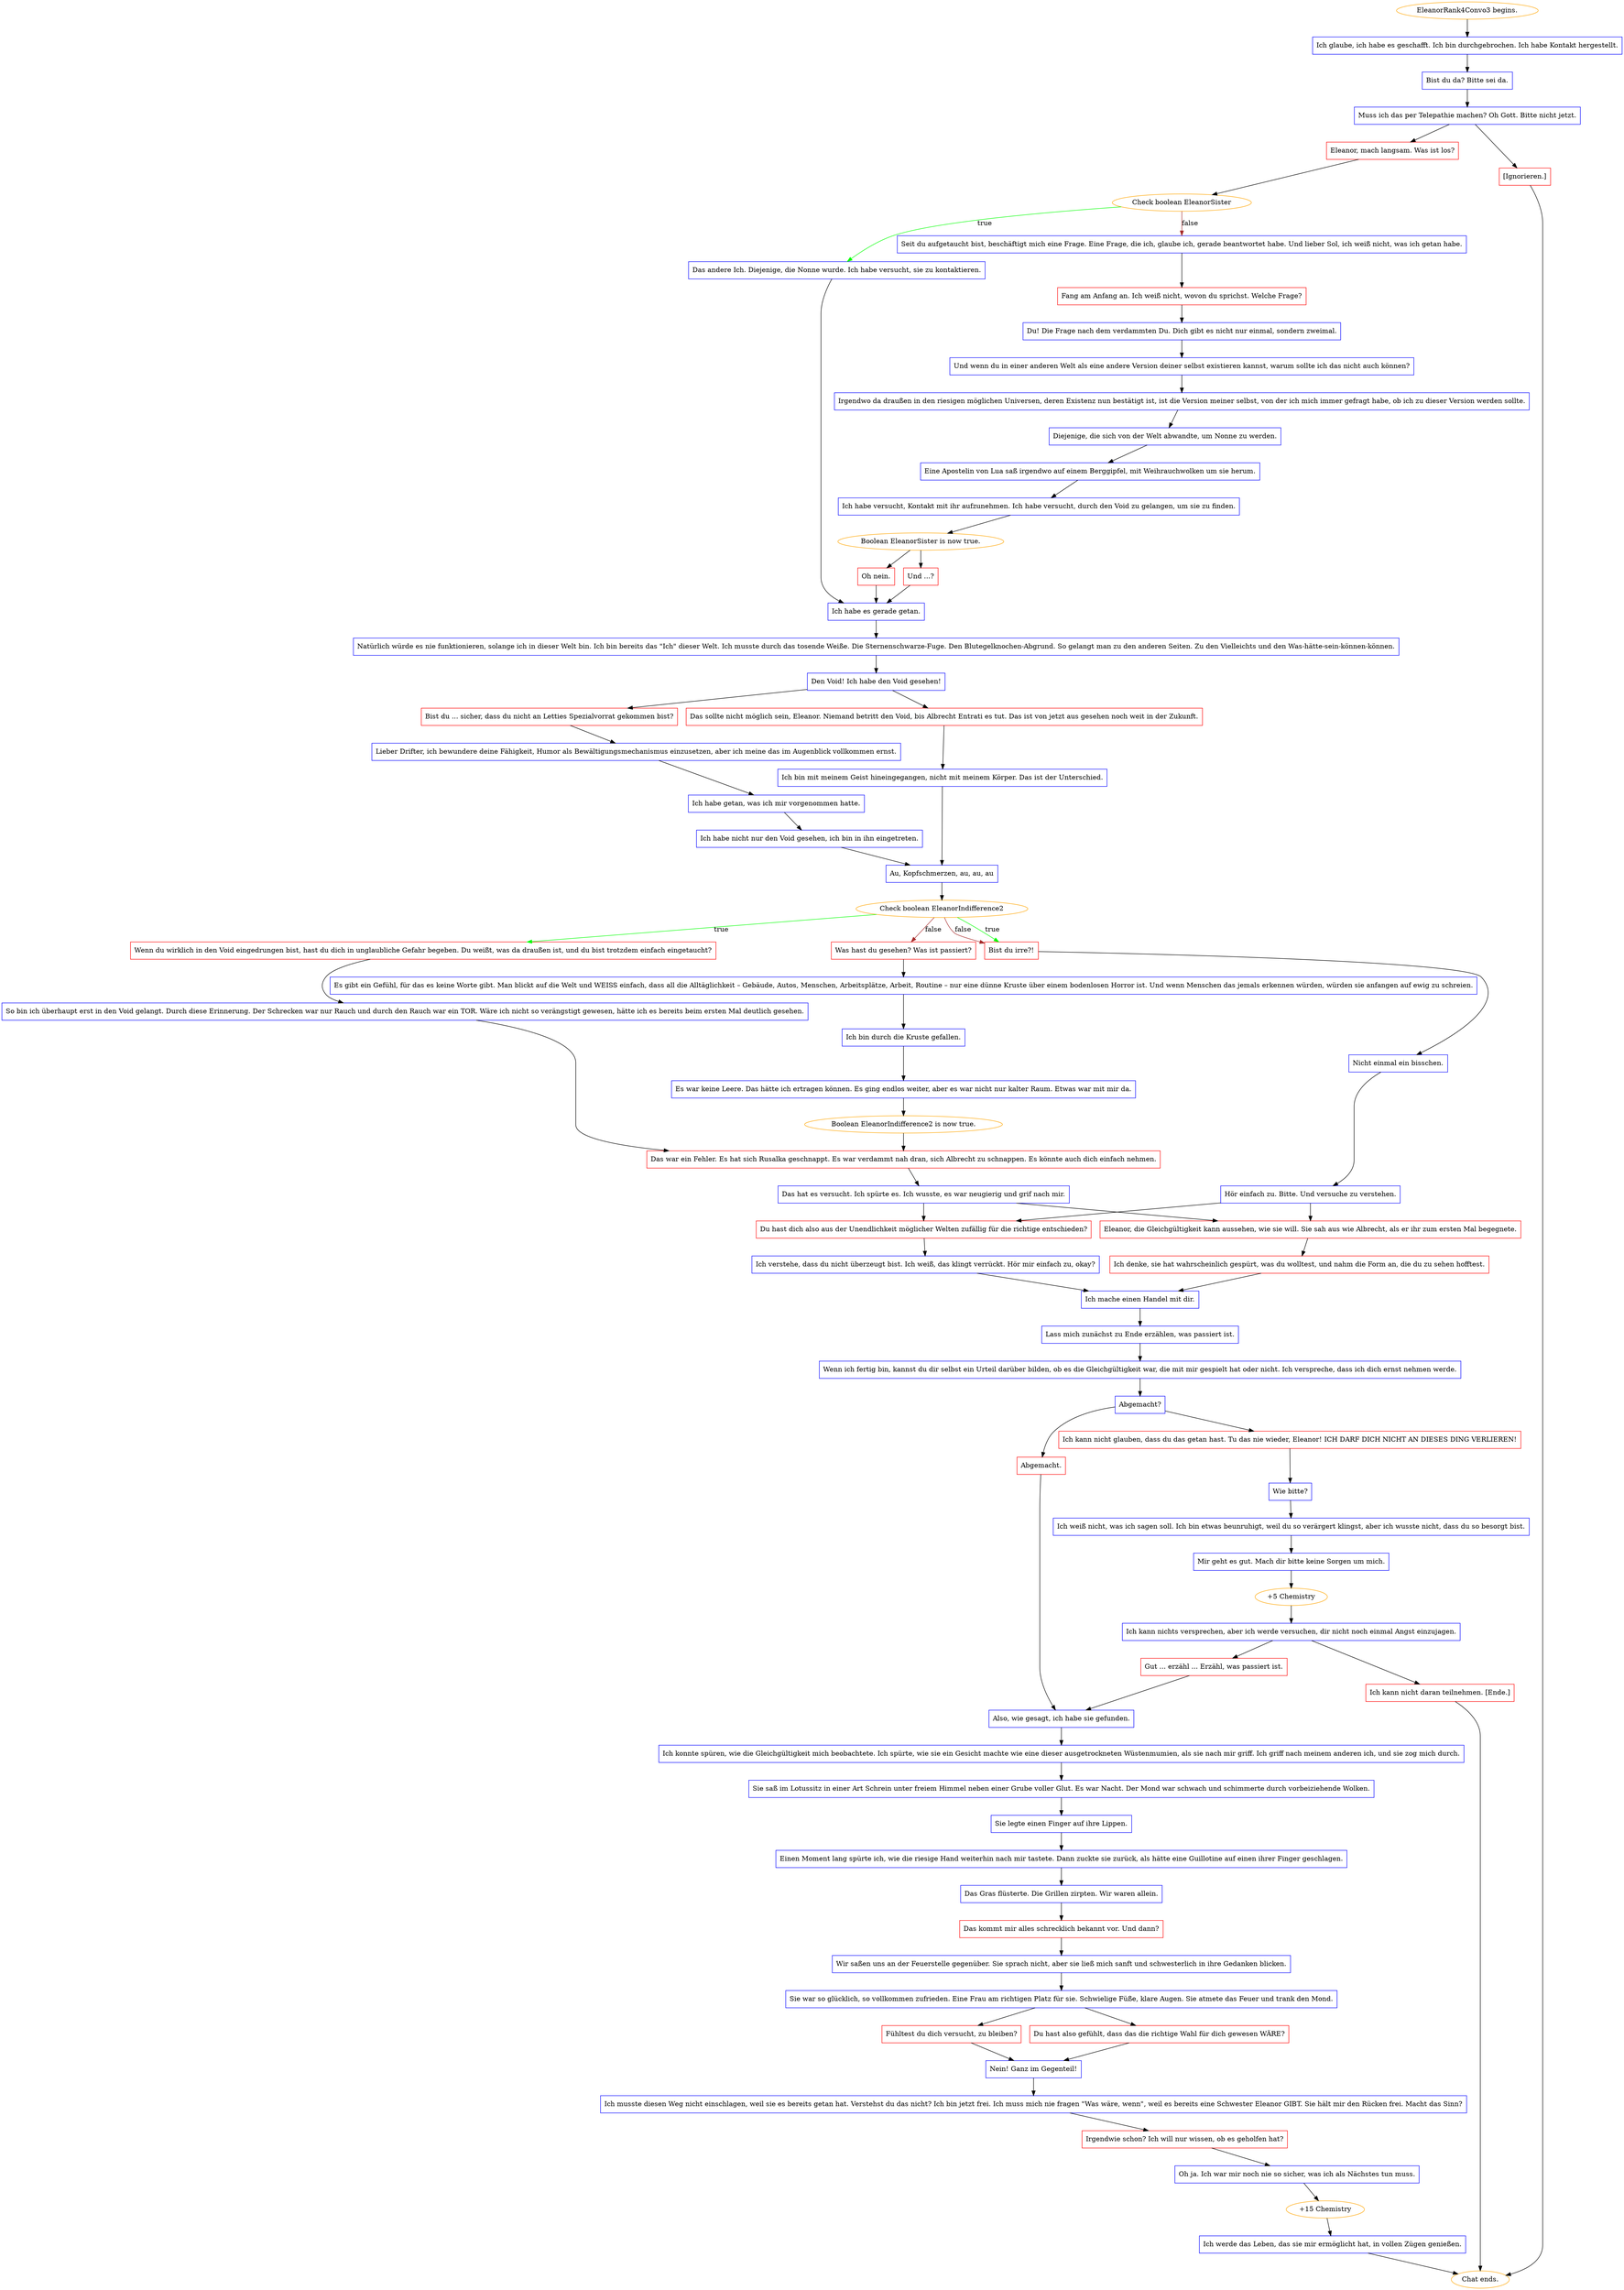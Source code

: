 digraph {
	"EleanorRank4Convo3 begins." [color=orange];
		"EleanorRank4Convo3 begins." -> j999074184;
	j999074184 [label="Ich glaube, ich habe es geschafft. Ich bin durchgebrochen. Ich habe Kontakt hergestellt.",shape=box,color=blue];
		j999074184 -> j2541054422;
	j2541054422 [label="Bist du da? Bitte sei da.",shape=box,color=blue];
		j2541054422 -> j1933550220;
	j1933550220 [label="Muss ich das per Telepathie machen? Oh Gott. Bitte nicht jetzt.",shape=box,color=blue];
		j1933550220 -> j3563054243;
		j1933550220 -> j4221938618;
	j3563054243 [label="Eleanor, mach langsam. Was ist los?",shape=box,color=red];
		j3563054243 -> j654081298;
	j4221938618 [label="[Ignorieren.]",shape=box,color=red];
		j4221938618 -> "Chat ends.";
	j654081298 [label="Check boolean EleanorSister",color=orange];
		j654081298 -> j3088960922 [label=true,color=green];
		j654081298 -> j121056526 [label=false,color=brown];
	"Chat ends." [color=orange];
	j3088960922 [label="Das andere Ich. Diejenige, die Nonne wurde. Ich habe versucht, sie zu kontaktieren.",shape=box,color=blue];
		j3088960922 -> j2012142567;
	j121056526 [label="Seit du aufgetaucht bist, beschäftigt mich eine Frage. Eine Frage, die ich, glaube ich, gerade beantwortet habe. Und lieber Sol, ich weiß nicht, was ich getan habe.",shape=box,color=blue];
		j121056526 -> j3160157146;
	j2012142567 [label="Ich habe es gerade getan.",shape=box,color=blue];
		j2012142567 -> j1494208456;
	j3160157146 [label="Fang am Anfang an. Ich weiß nicht, wovon du sprichst. Welche Frage?",shape=box,color=red];
		j3160157146 -> j455248449;
	j1494208456 [label="Natürlich würde es nie funktionieren, solange ich in dieser Welt bin. Ich bin bereits das \"Ich\" dieser Welt. Ich musste durch das tosende Weiße. Die Sternenschwarze-Fuge. Den Blutegelknochen-Abgrund. So gelangt man zu den anderen Seiten. Zu den Vielleichts und den Was-hätte-sein-können-können.",shape=box,color=blue];
		j1494208456 -> j83101168;
	j455248449 [label="Du! Die Frage nach dem verdammten Du. Dich gibt es nicht nur einmal, sondern zweimal.",shape=box,color=blue];
		j455248449 -> j1517832071;
	j83101168 [label="Den Void! Ich habe den Void gesehen!",shape=box,color=blue];
		j83101168 -> j3206987536;
		j83101168 -> j496138259;
	j1517832071 [label="Und wenn du in einer anderen Welt als eine andere Version deiner selbst existieren kannst, warum sollte ich das nicht auch können?",shape=box,color=blue];
		j1517832071 -> j168720534;
	j3206987536 [label="Bist du ... sicher, dass du nicht an Letties Spezialvorrat gekommen bist?",shape=box,color=red];
		j3206987536 -> j1961293056;
	j496138259 [label="Das sollte nicht möglich sein, Eleanor. Niemand betritt den Void, bis Albrecht Entrati es tut. Das ist von jetzt aus gesehen noch weit in der Zukunft.",shape=box,color=red];
		j496138259 -> j2604600284;
	j168720534 [label="Irgendwo da draußen in den riesigen möglichen Universen, deren Existenz nun bestätigt ist, ist die Version meiner selbst, von der ich mich immer gefragt habe, ob ich zu dieser Version werden sollte.",shape=box,color=blue];
		j168720534 -> j961353572;
	j1961293056 [label="Lieber Drifter, ich bewundere deine Fähigkeit, Humor als Bewältigungsmechanismus einzusetzen, aber ich meine das im Augenblick vollkommen ernst.",shape=box,color=blue];
		j1961293056 -> j1963012871;
	j2604600284 [label="Ich bin mit meinem Geist hineingegangen, nicht mit meinem Körper. Das ist der Unterschied.",shape=box,color=blue];
		j2604600284 -> j1445738921;
	j961353572 [label="Diejenige, die sich von der Welt abwandte, um Nonne zu werden.",shape=box,color=blue];
		j961353572 -> j3258271219;
	j1963012871 [label="Ich habe getan, was ich mir vorgenommen hatte.",shape=box,color=blue];
		j1963012871 -> j3725731409;
	j1445738921 [label="Au, Kopfschmerzen, au, au, au",shape=box,color=blue];
		j1445738921 -> j3014708669;
	j3258271219 [label="Eine Apostelin von Lua saß irgendwo auf einem Berggipfel, mit Weihrauchwolken um sie herum.",shape=box,color=blue];
		j3258271219 -> j3606652098;
	j3725731409 [label="Ich habe nicht nur den Void gesehen, ich bin in ihn eingetreten.",shape=box,color=blue];
		j3725731409 -> j1445738921;
	j3014708669 [label="Check boolean EleanorIndifference2",color=orange];
		j3014708669 -> j2692364252 [label=true,color=green];
		j3014708669 -> j3916582714 [label=true,color=green];
		j3014708669 -> j332970856 [label=false,color=brown];
		j3014708669 -> j3916582714 [label=false,color=brown];
	j3606652098 [label="Ich habe versucht, Kontakt mit ihr aufzunehmen. Ich habe versucht, durch den Void zu gelangen, um sie zu finden.",shape=box,color=blue];
		j3606652098 -> j3212129121;
	j2692364252 [label="Wenn du wirklich in den Void eingedrungen bist, hast du dich in unglaubliche Gefahr begeben. Du weißt, was da draußen ist, und du bist trotzdem einfach eingetaucht?",shape=box,color=red];
		j2692364252 -> j2088623125;
	j3916582714 [label="Bist du irre?!",shape=box,color=red];
		j3916582714 -> j3351676726;
	j332970856 [label="Was hast du gesehen? Was ist passiert?",shape=box,color=red];
		j332970856 -> j756074222;
	j3212129121 [label="Boolean EleanorSister is now true.",color=orange];
		j3212129121 -> j1428660195;
		j3212129121 -> j2697703147;
	j2088623125 [label="So bin ich überhaupt erst in den Void gelangt. Durch diese Erinnerung. Der Schrecken war nur Rauch und durch den Rauch war ein TOR. Wäre ich nicht so verängstigt gewesen, hätte ich es bereits beim ersten Mal deutlich gesehen.",shape=box,color=blue];
		j2088623125 -> j3464995431;
	j3351676726 [label="Nicht einmal ein bisschen.",shape=box,color=blue];
		j3351676726 -> j4273036510;
	j756074222 [label="Es gibt ein Gefühl, für das es keine Worte gibt. Man blickt auf die Welt und WEISS einfach, dass all die Alltäglichkeit – Gebäude, Autos, Menschen, Arbeitsplätze, Arbeit, Routine – nur eine dünne Kruste über einem bodenlosen Horror ist. Und wenn Menschen das jemals erkennen würden, würden sie anfangen auf ewig zu schreien.",shape=box,color=blue];
		j756074222 -> j4069961333;
	j1428660195 [label="Oh nein.",shape=box,color=red];
		j1428660195 -> j2012142567;
	j2697703147 [label="Und ...?",shape=box,color=red];
		j2697703147 -> j2012142567;
	j3464995431 [label="Das war ein Fehler. Es hat sich Rusalka geschnappt. Es war verdammt nah dran, sich Albrecht zu schnappen. Es könnte auch dich einfach nehmen.",shape=box,color=red];
		j3464995431 -> j2810888169;
	j4273036510 [label="Hör einfach zu. Bitte. Und versuche zu verstehen.",shape=box,color=blue];
		j4273036510 -> j1367699498;
		j4273036510 -> j1007487609;
	j4069961333 [label="Ich bin durch die Kruste gefallen.",shape=box,color=blue];
		j4069961333 -> j1343110585;
	j2810888169 [label="Das hat es versucht. Ich spürte es. Ich wusste, es war neugierig und grif nach mir.",shape=box,color=blue];
		j2810888169 -> j1367699498;
		j2810888169 -> j1007487609;
	j1367699498 [label="Du hast dich also aus der Unendlichkeit möglicher Welten zufällig für die richtige entschieden?",shape=box,color=red];
		j1367699498 -> j1951835646;
	j1007487609 [label="Eleanor, die Gleichgültigkeit kann aussehen, wie sie will. Sie sah aus wie Albrecht, als er ihr zum ersten Mal begegnete.",shape=box,color=red];
		j1007487609 -> j399591591;
	j1343110585 [label="Es war keine Leere. Das hätte ich ertragen können. Es ging endlos weiter, aber es war nicht nur kalter Raum. Etwas war mit mir da.",shape=box,color=blue];
		j1343110585 -> j4084764383;
	j1951835646 [label="Ich verstehe, dass du nicht überzeugt bist. Ich weiß, das klingt verrückt. Hör mir einfach zu, okay?",shape=box,color=blue];
		j1951835646 -> j734494705;
	j399591591 [label="Ich denke, sie hat wahrscheinlich gespürt, was du wolltest, und nahm die Form an, die du zu sehen hofftest.",shape=box,color=red];
		j399591591 -> j734494705;
	j4084764383 [label="Boolean EleanorIndifference2 is now true.",color=orange];
		j4084764383 -> j3464995431;
	j734494705 [label="Ich mache einen Handel mit dir.",shape=box,color=blue];
		j734494705 -> j1077677935;
	j1077677935 [label="Lass mich zunächst zu Ende erzählen, was passiert ist.",shape=box,color=blue];
		j1077677935 -> j4034268821;
	j4034268821 [label="Wenn ich fertig bin, kannst du dir selbst ein Urteil darüber bilden, ob es die Gleichgültigkeit war, die mit mir gespielt hat oder nicht. Ich verspreche, dass ich dich ernst nehmen werde.",shape=box,color=blue];
		j4034268821 -> j3694290979;
	j3694290979 [label="Abgemacht?",shape=box,color=blue];
		j3694290979 -> j1210429327;
		j3694290979 -> j3780250664;
	j1210429327 [label="Abgemacht.",shape=box,color=red];
		j1210429327 -> j2731147225;
	j3780250664 [label="Ich kann nicht glauben, dass du das getan hast. Tu das nie wieder, Eleanor! ICH DARF DICH NICHT AN DIESES DING VERLIEREN!",shape=box,color=red];
		j3780250664 -> j378237793;
	j2731147225 [label="Also, wie gesagt, ich habe sie gefunden.",shape=box,color=blue];
		j2731147225 -> j4038164712;
	j378237793 [label="Wie bitte?",shape=box,color=blue];
		j378237793 -> j824998800;
	j4038164712 [label="Ich konnte spüren, wie die Gleichgültigkeit mich beobachtete. Ich spürte, wie sie ein Gesicht machte wie eine dieser ausgetrockneten Wüstenmumien, als sie nach mir griff. Ich griff nach meinem anderen ich, und sie zog mich durch.",shape=box,color=blue];
		j4038164712 -> j144104473;
	j824998800 [label="Ich weiß nicht, was ich sagen soll. Ich bin etwas beunruhigt, weil du so verärgert klingst, aber ich wusste nicht, dass du so besorgt bist.",shape=box,color=blue];
		j824998800 -> j2003565158;
	j144104473 [label="Sie saß im Lotussitz in einer Art Schrein unter freiem Himmel neben einer Grube voller Glut. Es war Nacht. Der Mond war schwach und schimmerte durch vorbeiziehende Wolken.",shape=box,color=blue];
		j144104473 -> j2910921708;
	j2003565158 [label="Mir geht es gut. Mach dir bitte keine Sorgen um mich.",shape=box,color=blue];
		j2003565158 -> j4127287112;
	j2910921708 [label="Sie legte einen Finger auf ihre Lippen.",shape=box,color=blue];
		j2910921708 -> j1209568990;
	j4127287112 [label="+5 Chemistry",color=orange];
		j4127287112 -> j505518360;
	j1209568990 [label="Einen Moment lang spürte ich, wie die riesige Hand weiterhin nach mir tastete. Dann zuckte sie zurück, als hätte eine Guillotine auf einen ihrer Finger geschlagen.",shape=box,color=blue];
		j1209568990 -> j3135388657;
	j505518360 [label="Ich kann nichts versprechen, aber ich werde versuchen, dir nicht noch einmal Angst einzujagen.",shape=box,color=blue];
		j505518360 -> j1169785838;
		j505518360 -> j3683555522;
	j3135388657 [label="Das Gras flüsterte. Die Grillen zirpten. Wir waren allein.",shape=box,color=blue];
		j3135388657 -> j1441692903;
	j1169785838 [label="Gut ... erzähl ... Erzähl, was passiert ist.",shape=box,color=red];
		j1169785838 -> j2731147225;
	j3683555522 [label="Ich kann nicht daran teilnehmen. [Ende.]",shape=box,color=red];
		j3683555522 -> "Chat ends.";
	j1441692903 [label="Das kommt mir alles schrecklich bekannt vor. Und dann?",shape=box,color=red];
		j1441692903 -> j1996503338;
	j1996503338 [label="Wir saßen uns an der Feuerstelle gegenüber. Sie sprach nicht, aber sie ließ mich sanft und schwesterlich in ihre Gedanken blicken.",shape=box,color=blue];
		j1996503338 -> j2005422323;
	j2005422323 [label="Sie war so glücklich, so vollkommen zufrieden. Eine Frau am richtigen Platz für sie. Schwielige Füße, klare Augen. Sie atmete das Feuer und trank den Mond.",shape=box,color=blue];
		j2005422323 -> j3171569200;
		j2005422323 -> j789540657;
	j3171569200 [label="Du hast also gefühlt, dass das die richtige Wahl für dich gewesen WÄRE?",shape=box,color=red];
		j3171569200 -> j1016777781;
	j789540657 [label="Fühltest du dich versucht, zu bleiben?",shape=box,color=red];
		j789540657 -> j1016777781;
	j1016777781 [label="Nein! Ganz im Gegenteil!",shape=box,color=blue];
		j1016777781 -> j1028829892;
	j1028829892 [label="Ich musste diesen Weg nicht einschlagen, weil sie es bereits getan hat. Verstehst du das nicht? Ich bin jetzt frei. Ich muss mich nie fragen \"Was wäre, wenn\", weil es bereits eine Schwester Eleanor GIBT. Sie hält mir den Rücken frei. Macht das Sinn?",shape=box,color=blue];
		j1028829892 -> j3181657528;
	j3181657528 [label="Irgendwie schon? Ich will nur wissen, ob es geholfen hat?",shape=box,color=red];
		j3181657528 -> j3715170833;
	j3715170833 [label="Oh ja. Ich war mir noch nie so sicher, was ich als Nächstes tun muss.",shape=box,color=blue];
		j3715170833 -> j3484796011;
	j3484796011 [label="+15 Chemistry",color=orange];
		j3484796011 -> j763597718;
	j763597718 [label="Ich werde das Leben, das sie mir ermöglicht hat, in vollen Zügen genießen.",shape=box,color=blue];
		j763597718 -> "Chat ends.";
}